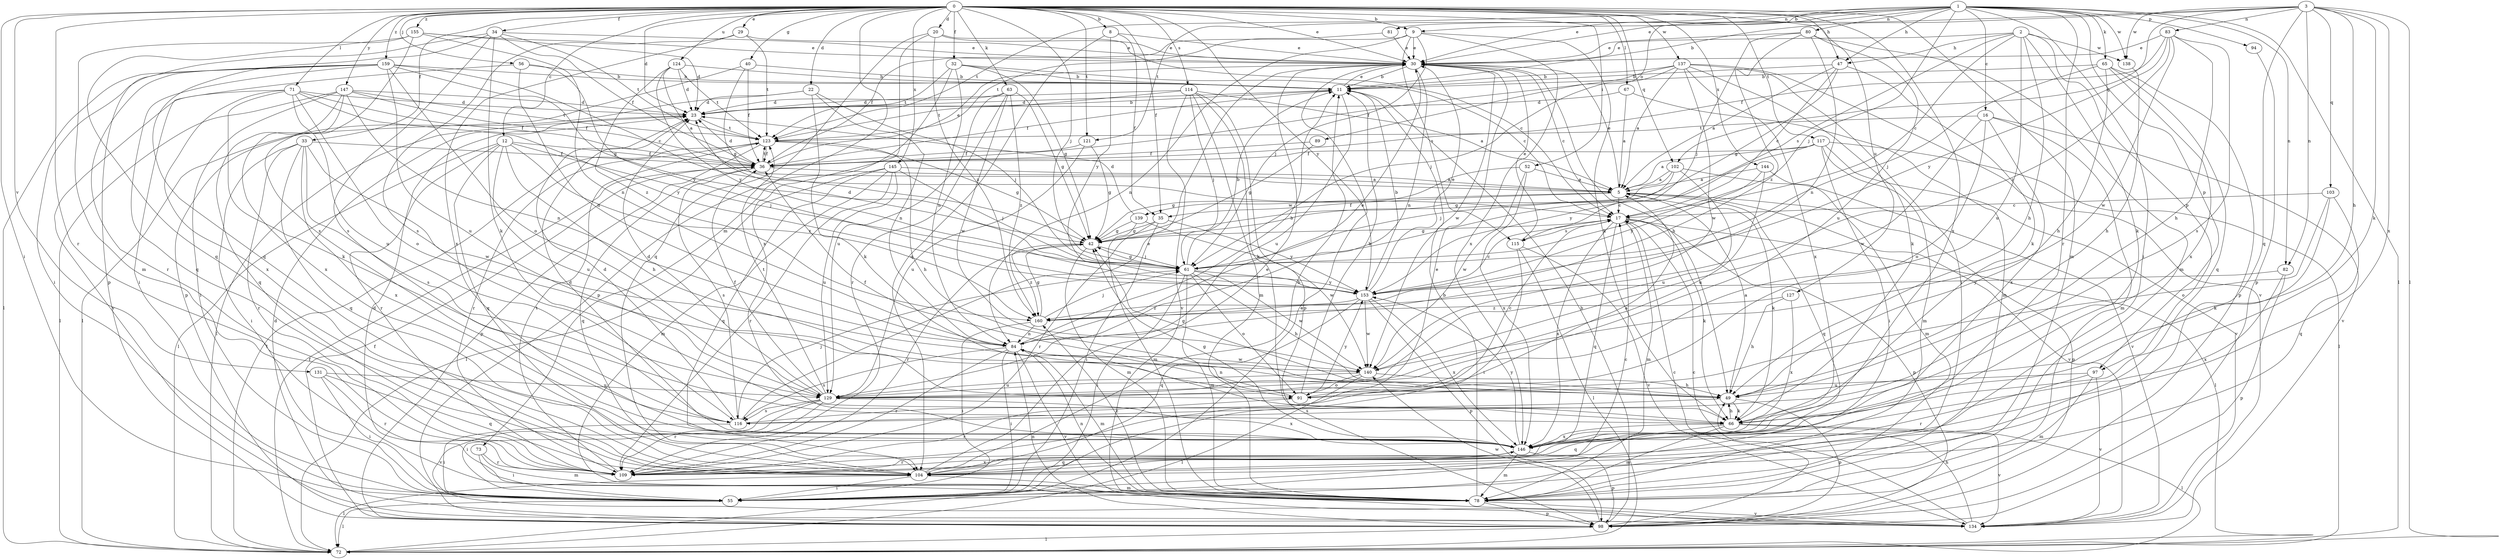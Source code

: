 strict digraph  {
0;
1;
2;
3;
5;
8;
9;
11;
12;
16;
17;
20;
22;
23;
29;
30;
32;
33;
34;
35;
36;
40;
42;
47;
49;
52;
55;
56;
61;
63;
65;
66;
67;
71;
72;
73;
78;
80;
81;
82;
83;
84;
89;
91;
94;
97;
98;
102;
103;
104;
109;
114;
115;
116;
117;
121;
123;
124;
127;
129;
131;
134;
137;
138;
139;
140;
144;
145;
146;
147;
153;
155;
159;
160;
0 -> 8  [label=b];
0 -> 9  [label=b];
0 -> 12  [label=c];
0 -> 20  [label=d];
0 -> 22  [label=d];
0 -> 23  [label=d];
0 -> 29  [label=e];
0 -> 30  [label=e];
0 -> 32  [label=f];
0 -> 33  [label=f];
0 -> 34  [label=f];
0 -> 35  [label=f];
0 -> 40  [label=g];
0 -> 47  [label=h];
0 -> 52  [label=i];
0 -> 55  [label=i];
0 -> 56  [label=j];
0 -> 61  [label=j];
0 -> 63  [label=k];
0 -> 67  [label=l];
0 -> 71  [label=l];
0 -> 73  [label=m];
0 -> 78  [label=m];
0 -> 102  [label=q];
0 -> 109  [label=r];
0 -> 114  [label=s];
0 -> 117  [label=t];
0 -> 121  [label=t];
0 -> 124  [label=u];
0 -> 127  [label=u];
0 -> 131  [label=v];
0 -> 137  [label=w];
0 -> 144  [label=x];
0 -> 145  [label=x];
0 -> 146  [label=x];
0 -> 147  [label=y];
0 -> 153  [label=y];
0 -> 155  [label=z];
0 -> 159  [label=z];
1 -> 9  [label=b];
1 -> 16  [label=c];
1 -> 30  [label=e];
1 -> 47  [label=h];
1 -> 55  [label=i];
1 -> 61  [label=j];
1 -> 65  [label=k];
1 -> 72  [label=l];
1 -> 80  [label=n];
1 -> 81  [label=n];
1 -> 82  [label=n];
1 -> 89  [label=o];
1 -> 94  [label=p];
1 -> 97  [label=p];
1 -> 109  [label=r];
1 -> 121  [label=t];
1 -> 123  [label=t];
1 -> 138  [label=w];
2 -> 17  [label=c];
2 -> 30  [label=e];
2 -> 47  [label=h];
2 -> 49  [label=h];
2 -> 66  [label=k];
2 -> 97  [label=p];
2 -> 115  [label=s];
2 -> 129  [label=u];
2 -> 138  [label=w];
3 -> 11  [label=b];
3 -> 30  [label=e];
3 -> 49  [label=h];
3 -> 66  [label=k];
3 -> 72  [label=l];
3 -> 82  [label=n];
3 -> 83  [label=n];
3 -> 102  [label=q];
3 -> 103  [label=q];
3 -> 104  [label=q];
3 -> 138  [label=w];
3 -> 146  [label=x];
5 -> 17  [label=c];
5 -> 30  [label=e];
5 -> 35  [label=f];
5 -> 66  [label=k];
5 -> 98  [label=p];
5 -> 104  [label=q];
5 -> 134  [label=v];
5 -> 139  [label=w];
8 -> 30  [label=e];
8 -> 35  [label=f];
8 -> 104  [label=q];
8 -> 153  [label=y];
9 -> 30  [label=e];
9 -> 36  [label=f];
9 -> 61  [label=j];
9 -> 66  [label=k];
9 -> 84  [label=n];
9 -> 115  [label=s];
9 -> 146  [label=x];
11 -> 23  [label=d];
11 -> 30  [label=e];
11 -> 36  [label=f];
11 -> 129  [label=u];
12 -> 36  [label=f];
12 -> 49  [label=h];
12 -> 61  [label=j];
12 -> 72  [label=l];
12 -> 104  [label=q];
12 -> 109  [label=r];
12 -> 129  [label=u];
12 -> 160  [label=z];
16 -> 78  [label=m];
16 -> 91  [label=o];
16 -> 123  [label=t];
16 -> 134  [label=v];
16 -> 140  [label=w];
16 -> 146  [label=x];
17 -> 42  [label=g];
17 -> 66  [label=k];
17 -> 72  [label=l];
17 -> 78  [label=m];
17 -> 98  [label=p];
17 -> 104  [label=q];
17 -> 115  [label=s];
17 -> 146  [label=x];
20 -> 17  [label=c];
20 -> 30  [label=e];
20 -> 104  [label=q];
20 -> 146  [label=x];
20 -> 160  [label=z];
22 -> 23  [label=d];
22 -> 61  [label=j];
22 -> 66  [label=k];
22 -> 72  [label=l];
22 -> 84  [label=n];
23 -> 11  [label=b];
23 -> 72  [label=l];
23 -> 123  [label=t];
29 -> 30  [label=e];
29 -> 116  [label=s];
29 -> 123  [label=t];
29 -> 146  [label=x];
30 -> 11  [label=b];
30 -> 17  [label=c];
30 -> 49  [label=h];
30 -> 84  [label=n];
30 -> 140  [label=w];
32 -> 11  [label=b];
32 -> 17  [label=c];
32 -> 42  [label=g];
32 -> 84  [label=n];
32 -> 98  [label=p];
32 -> 123  [label=t];
33 -> 36  [label=f];
33 -> 55  [label=i];
33 -> 104  [label=q];
33 -> 109  [label=r];
33 -> 116  [label=s];
33 -> 140  [label=w];
33 -> 146  [label=x];
34 -> 30  [label=e];
34 -> 36  [label=f];
34 -> 66  [label=k];
34 -> 98  [label=p];
34 -> 104  [label=q];
34 -> 116  [label=s];
34 -> 123  [label=t];
35 -> 42  [label=g];
35 -> 55  [label=i];
35 -> 109  [label=r];
35 -> 153  [label=y];
36 -> 5  [label=a];
36 -> 23  [label=d];
36 -> 30  [label=e];
36 -> 104  [label=q];
36 -> 116  [label=s];
36 -> 123  [label=t];
40 -> 11  [label=b];
40 -> 36  [label=f];
40 -> 42  [label=g];
40 -> 98  [label=p];
42 -> 61  [label=j];
42 -> 78  [label=m];
42 -> 109  [label=r];
42 -> 160  [label=z];
47 -> 5  [label=a];
47 -> 11  [label=b];
47 -> 17  [label=c];
47 -> 42  [label=g];
47 -> 66  [label=k];
49 -> 5  [label=a];
49 -> 36  [label=f];
49 -> 42  [label=g];
49 -> 66  [label=k];
49 -> 98  [label=p];
49 -> 116  [label=s];
52 -> 5  [label=a];
52 -> 42  [label=g];
52 -> 140  [label=w];
52 -> 146  [label=x];
55 -> 17  [label=c];
55 -> 72  [label=l];
56 -> 11  [label=b];
56 -> 55  [label=i];
56 -> 84  [label=n];
56 -> 153  [label=y];
61 -> 11  [label=b];
61 -> 23  [label=d];
61 -> 42  [label=g];
61 -> 49  [label=h];
61 -> 55  [label=i];
61 -> 78  [label=m];
61 -> 91  [label=o];
61 -> 140  [label=w];
61 -> 153  [label=y];
63 -> 23  [label=d];
63 -> 42  [label=g];
63 -> 109  [label=r];
63 -> 129  [label=u];
63 -> 140  [label=w];
63 -> 160  [label=z];
65 -> 11  [label=b];
65 -> 49  [label=h];
65 -> 61  [label=j];
65 -> 98  [label=p];
65 -> 104  [label=q];
65 -> 146  [label=x];
66 -> 49  [label=h];
66 -> 72  [label=l];
66 -> 78  [label=m];
66 -> 104  [label=q];
66 -> 134  [label=v];
66 -> 146  [label=x];
67 -> 5  [label=a];
67 -> 23  [label=d];
67 -> 78  [label=m];
71 -> 23  [label=d];
71 -> 36  [label=f];
71 -> 66  [label=k];
71 -> 91  [label=o];
71 -> 129  [label=u];
71 -> 134  [label=v];
71 -> 146  [label=x];
71 -> 153  [label=y];
72 -> 30  [label=e];
72 -> 36  [label=f];
73 -> 55  [label=i];
73 -> 78  [label=m];
73 -> 109  [label=r];
78 -> 11  [label=b];
78 -> 23  [label=d];
78 -> 84  [label=n];
78 -> 98  [label=p];
78 -> 134  [label=v];
78 -> 160  [label=z];
80 -> 30  [label=e];
80 -> 61  [label=j];
80 -> 78  [label=m];
80 -> 84  [label=n];
80 -> 129  [label=u];
80 -> 160  [label=z];
81 -> 30  [label=e];
81 -> 123  [label=t];
82 -> 98  [label=p];
82 -> 146  [label=x];
82 -> 153  [label=y];
83 -> 30  [label=e];
83 -> 36  [label=f];
83 -> 49  [label=h];
83 -> 116  [label=s];
83 -> 140  [label=w];
83 -> 153  [label=y];
83 -> 160  [label=z];
84 -> 11  [label=b];
84 -> 30  [label=e];
84 -> 55  [label=i];
84 -> 78  [label=m];
84 -> 109  [label=r];
84 -> 116  [label=s];
84 -> 134  [label=v];
84 -> 140  [label=w];
89 -> 36  [label=f];
89 -> 42  [label=g];
91 -> 11  [label=b];
91 -> 17  [label=c];
91 -> 84  [label=n];
91 -> 109  [label=r];
91 -> 153  [label=y];
94 -> 98  [label=p];
97 -> 78  [label=m];
97 -> 109  [label=r];
97 -> 129  [label=u];
97 -> 134  [label=v];
98 -> 11  [label=b];
98 -> 17  [label=c];
98 -> 36  [label=f];
98 -> 72  [label=l];
98 -> 84  [label=n];
98 -> 140  [label=w];
102 -> 5  [label=a];
102 -> 42  [label=g];
102 -> 61  [label=j];
102 -> 129  [label=u];
102 -> 134  [label=v];
103 -> 17  [label=c];
103 -> 66  [label=k];
103 -> 91  [label=o];
103 -> 104  [label=q];
104 -> 11  [label=b];
104 -> 30  [label=e];
104 -> 55  [label=i];
104 -> 72  [label=l];
104 -> 78  [label=m];
109 -> 30  [label=e];
109 -> 123  [label=t];
109 -> 146  [label=x];
114 -> 5  [label=a];
114 -> 23  [label=d];
114 -> 61  [label=j];
114 -> 66  [label=k];
114 -> 78  [label=m];
114 -> 98  [label=p];
114 -> 123  [label=t];
114 -> 134  [label=v];
115 -> 30  [label=e];
115 -> 55  [label=i];
115 -> 72  [label=l];
115 -> 134  [label=v];
116 -> 5  [label=a];
116 -> 23  [label=d];
116 -> 30  [label=e];
116 -> 55  [label=i];
116 -> 61  [label=j];
117 -> 5  [label=a];
117 -> 36  [label=f];
117 -> 55  [label=i];
117 -> 72  [label=l];
117 -> 78  [label=m];
117 -> 134  [label=v];
117 -> 153  [label=y];
121 -> 36  [label=f];
121 -> 42  [label=g];
121 -> 129  [label=u];
123 -> 36  [label=f];
123 -> 42  [label=g];
123 -> 49  [label=h];
123 -> 72  [label=l];
123 -> 98  [label=p];
123 -> 109  [label=r];
124 -> 5  [label=a];
124 -> 11  [label=b];
124 -> 23  [label=d];
124 -> 123  [label=t];
124 -> 153  [label=y];
124 -> 160  [label=z];
127 -> 49  [label=h];
127 -> 146  [label=x];
127 -> 160  [label=z];
129 -> 23  [label=d];
129 -> 36  [label=f];
129 -> 55  [label=i];
129 -> 109  [label=r];
129 -> 116  [label=s];
129 -> 123  [label=t];
129 -> 134  [label=v];
129 -> 146  [label=x];
131 -> 55  [label=i];
131 -> 104  [label=q];
131 -> 109  [label=r];
131 -> 129  [label=u];
134 -> 17  [label=c];
134 -> 23  [label=d];
134 -> 49  [label=h];
137 -> 5  [label=a];
137 -> 11  [label=b];
137 -> 36  [label=f];
137 -> 55  [label=i];
137 -> 61  [label=j];
137 -> 66  [label=k];
137 -> 134  [label=v];
137 -> 140  [label=w];
137 -> 146  [label=x];
138 -> 49  [label=h];
139 -> 23  [label=d];
139 -> 42  [label=g];
139 -> 78  [label=m];
139 -> 140  [label=w];
140 -> 49  [label=h];
140 -> 72  [label=l];
140 -> 91  [label=o];
140 -> 129  [label=u];
144 -> 5  [label=a];
144 -> 78  [label=m];
144 -> 129  [label=u];
144 -> 153  [label=y];
145 -> 5  [label=a];
145 -> 61  [label=j];
145 -> 72  [label=l];
145 -> 78  [label=m];
145 -> 104  [label=q];
145 -> 109  [label=r];
145 -> 129  [label=u];
146 -> 23  [label=d];
146 -> 42  [label=g];
146 -> 78  [label=m];
146 -> 98  [label=p];
146 -> 104  [label=q];
146 -> 109  [label=r];
146 -> 153  [label=y];
147 -> 23  [label=d];
147 -> 36  [label=f];
147 -> 55  [label=i];
147 -> 72  [label=l];
147 -> 84  [label=n];
147 -> 104  [label=q];
147 -> 123  [label=t];
147 -> 146  [label=x];
153 -> 11  [label=b];
153 -> 17  [label=c];
153 -> 30  [label=e];
153 -> 98  [label=p];
153 -> 104  [label=q];
153 -> 140  [label=w];
153 -> 146  [label=x];
153 -> 160  [label=z];
155 -> 23  [label=d];
155 -> 30  [label=e];
155 -> 78  [label=m];
155 -> 84  [label=n];
155 -> 104  [label=q];
155 -> 116  [label=s];
159 -> 11  [label=b];
159 -> 17  [label=c];
159 -> 42  [label=g];
159 -> 55  [label=i];
159 -> 72  [label=l];
159 -> 91  [label=o];
159 -> 104  [label=q];
159 -> 109  [label=r];
159 -> 129  [label=u];
160 -> 42  [label=g];
160 -> 55  [label=i];
160 -> 61  [label=j];
160 -> 84  [label=n];
}
